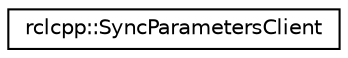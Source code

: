 digraph "Graphical Class Hierarchy"
{
  edge [fontname="Helvetica",fontsize="10",labelfontname="Helvetica",labelfontsize="10"];
  node [fontname="Helvetica",fontsize="10",shape=record];
  rankdir="LR";
  Node0 [label="rclcpp::SyncParametersClient",height=0.2,width=0.4,color="black", fillcolor="white", style="filled",URL="$classrclcpp_1_1SyncParametersClient.html"];
}
